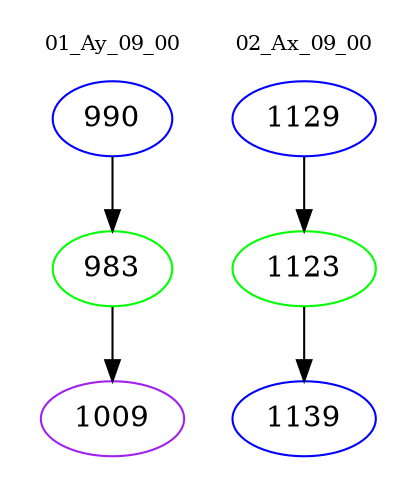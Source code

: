 digraph{
subgraph cluster_0 {
color = white
label = "01_Ay_09_00";
fontsize=10;
T0_990 [label="990", color="blue"]
T0_990 -> T0_983 [color="black"]
T0_983 [label="983", color="green"]
T0_983 -> T0_1009 [color="black"]
T0_1009 [label="1009", color="purple"]
}
subgraph cluster_1 {
color = white
label = "02_Ax_09_00";
fontsize=10;
T1_1129 [label="1129", color="blue"]
T1_1129 -> T1_1123 [color="black"]
T1_1123 [label="1123", color="green"]
T1_1123 -> T1_1139 [color="black"]
T1_1139 [label="1139", color="blue"]
}
}
